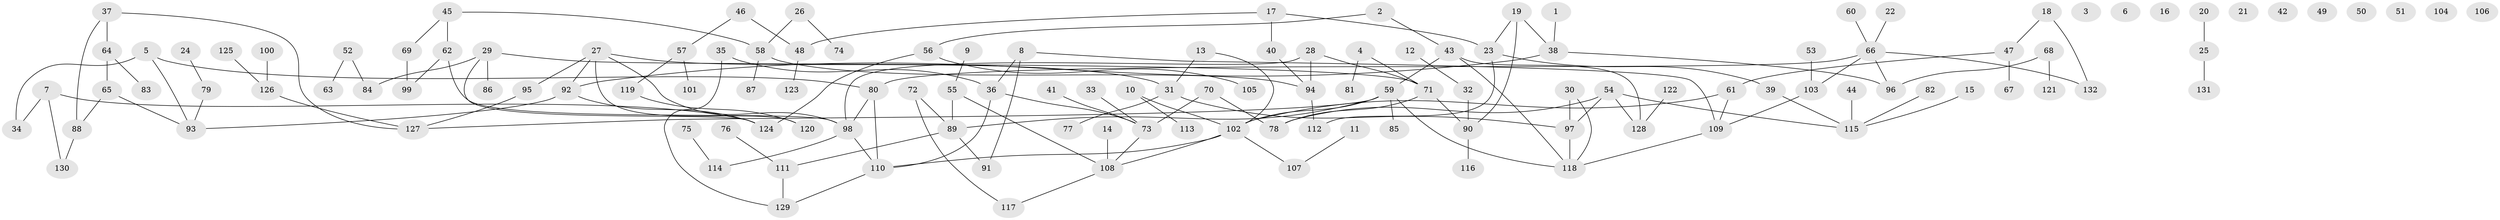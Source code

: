 // Generated by graph-tools (version 1.1) at 2025/00/03/09/25 03:00:55]
// undirected, 132 vertices, 154 edges
graph export_dot {
graph [start="1"]
  node [color=gray90,style=filled];
  1;
  2;
  3;
  4;
  5;
  6;
  7;
  8;
  9;
  10;
  11;
  12;
  13;
  14;
  15;
  16;
  17;
  18;
  19;
  20;
  21;
  22;
  23;
  24;
  25;
  26;
  27;
  28;
  29;
  30;
  31;
  32;
  33;
  34;
  35;
  36;
  37;
  38;
  39;
  40;
  41;
  42;
  43;
  44;
  45;
  46;
  47;
  48;
  49;
  50;
  51;
  52;
  53;
  54;
  55;
  56;
  57;
  58;
  59;
  60;
  61;
  62;
  63;
  64;
  65;
  66;
  67;
  68;
  69;
  70;
  71;
  72;
  73;
  74;
  75;
  76;
  77;
  78;
  79;
  80;
  81;
  82;
  83;
  84;
  85;
  86;
  87;
  88;
  89;
  90;
  91;
  92;
  93;
  94;
  95;
  96;
  97;
  98;
  99;
  100;
  101;
  102;
  103;
  104;
  105;
  106;
  107;
  108;
  109;
  110;
  111;
  112;
  113;
  114;
  115;
  116;
  117;
  118;
  119;
  120;
  121;
  122;
  123;
  124;
  125;
  126;
  127;
  128;
  129;
  130;
  131;
  132;
  1 -- 38;
  2 -- 43;
  2 -- 56;
  4 -- 71;
  4 -- 81;
  5 -- 34;
  5 -- 80;
  5 -- 93;
  7 -- 34;
  7 -- 124;
  7 -- 130;
  8 -- 36;
  8 -- 91;
  8 -- 109;
  9 -- 55;
  10 -- 102;
  10 -- 113;
  11 -- 107;
  12 -- 32;
  13 -- 31;
  13 -- 102;
  14 -- 108;
  15 -- 115;
  17 -- 23;
  17 -- 40;
  17 -- 48;
  18 -- 47;
  18 -- 132;
  19 -- 23;
  19 -- 38;
  19 -- 90;
  20 -- 25;
  22 -- 66;
  23 -- 39;
  23 -- 112;
  24 -- 79;
  25 -- 131;
  26 -- 58;
  26 -- 74;
  27 -- 31;
  27 -- 92;
  27 -- 95;
  27 -- 98;
  27 -- 120;
  28 -- 71;
  28 -- 94;
  28 -- 98;
  29 -- 71;
  29 -- 84;
  29 -- 86;
  29 -- 124;
  30 -- 97;
  30 -- 118;
  31 -- 77;
  31 -- 97;
  32 -- 90;
  33 -- 73;
  35 -- 36;
  35 -- 129;
  36 -- 73;
  36 -- 110;
  37 -- 64;
  37 -- 88;
  37 -- 127;
  38 -- 92;
  38 -- 96;
  39 -- 115;
  40 -- 94;
  41 -- 73;
  43 -- 59;
  43 -- 118;
  43 -- 128;
  44 -- 115;
  45 -- 58;
  45 -- 62;
  45 -- 69;
  46 -- 48;
  46 -- 57;
  47 -- 61;
  47 -- 67;
  48 -- 123;
  52 -- 63;
  52 -- 84;
  53 -- 103;
  54 -- 78;
  54 -- 97;
  54 -- 115;
  54 -- 128;
  55 -- 89;
  55 -- 108;
  56 -- 105;
  56 -- 124;
  57 -- 101;
  57 -- 119;
  58 -- 87;
  58 -- 94;
  59 -- 85;
  59 -- 89;
  59 -- 102;
  59 -- 118;
  59 -- 127;
  60 -- 66;
  61 -- 102;
  61 -- 109;
  62 -- 98;
  62 -- 99;
  64 -- 65;
  64 -- 83;
  65 -- 88;
  65 -- 93;
  66 -- 80;
  66 -- 96;
  66 -- 103;
  66 -- 132;
  68 -- 96;
  68 -- 121;
  69 -- 99;
  70 -- 73;
  70 -- 78;
  71 -- 78;
  71 -- 90;
  72 -- 89;
  72 -- 117;
  73 -- 108;
  75 -- 114;
  76 -- 111;
  79 -- 93;
  80 -- 98;
  80 -- 110;
  82 -- 115;
  88 -- 130;
  89 -- 91;
  89 -- 111;
  90 -- 116;
  92 -- 93;
  92 -- 124;
  94 -- 112;
  95 -- 127;
  97 -- 118;
  98 -- 110;
  98 -- 114;
  100 -- 126;
  102 -- 107;
  102 -- 108;
  102 -- 110;
  103 -- 109;
  108 -- 117;
  109 -- 118;
  110 -- 129;
  111 -- 129;
  119 -- 120;
  122 -- 128;
  125 -- 126;
  126 -- 127;
}
